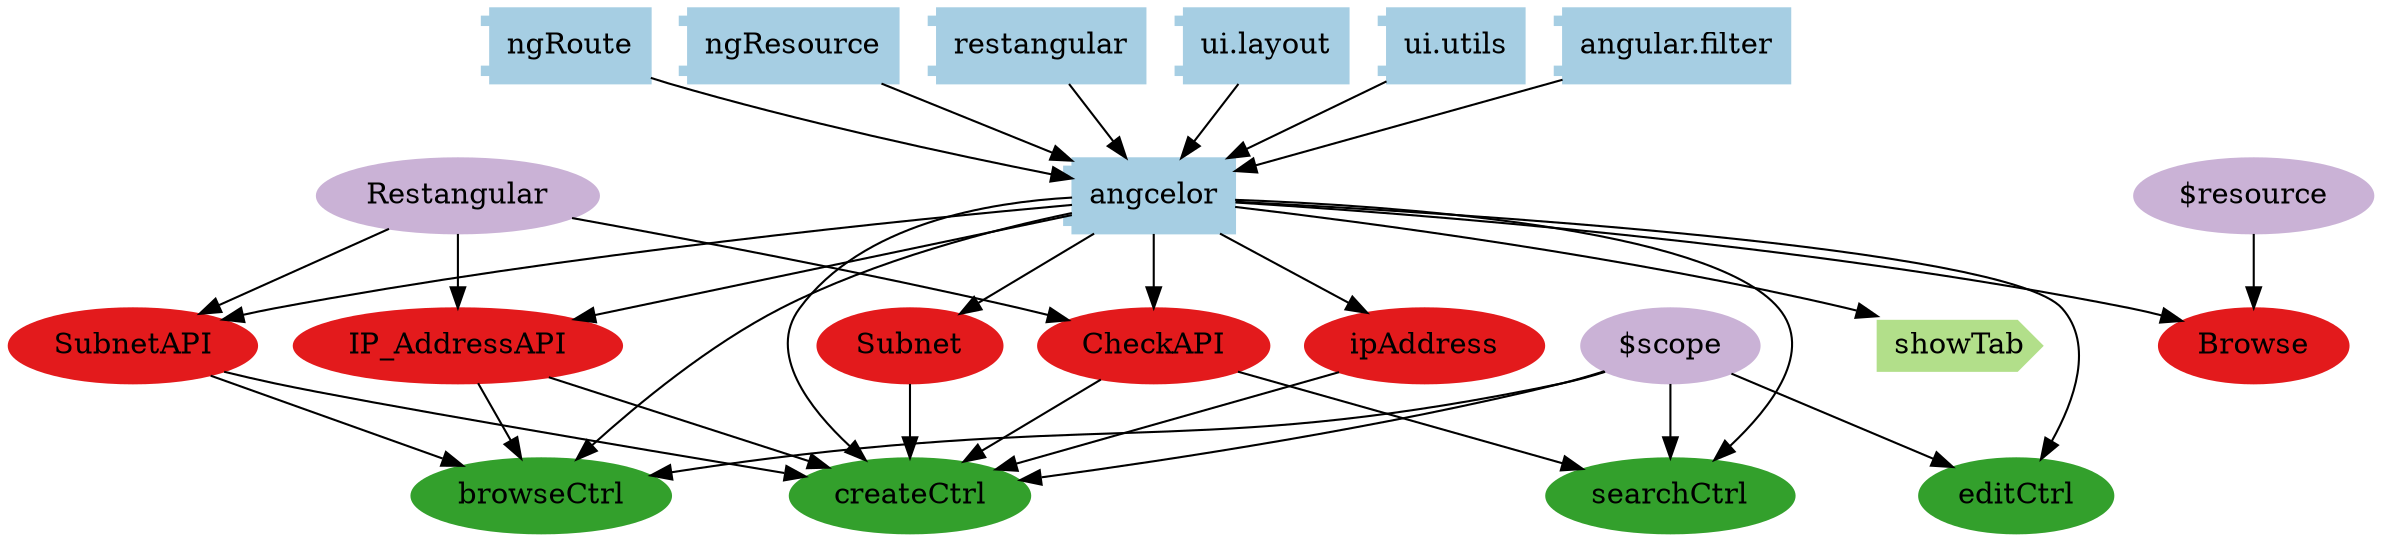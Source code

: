 digraph dependencies {
  node[shape="component",style="filled",colorscheme=paired12]


    node[shape="component"]
    "angcelor"[label="angcelor", color=1]

    
      "ngRoute"[label="ngRoute", color=1]
      "ngRoute" -> "angcelor"
    
      "ngResource"[label="ngResource", color=1]
      "ngResource" -> "angcelor"
    
      "restangular"[label="restangular", color=1]
      "restangular" -> "angcelor"
    
      "ui.layout"[label="ui.layout", color=1]
      "ui.layout" -> "angcelor"
    
      "ui.utils"[label="ui.utils", color=1]
      "ui.utils" -> "angcelor"
    
      "angular.filter"[label="angular.filter", color=1]
      "angular.filter" -> "angcelor"
    


    node[shape="ellipse"]
    


    
      "browseCtrl"[label="browseCtrl", color=4]
      "angcelor" -> "browseCtrl"
    
      "createCtrl"[label="createCtrl", color=4]
      "angcelor" -> "createCtrl"
    
      "editCtrl"[label="editCtrl", color=4]
      "angcelor" -> "editCtrl"
    
      "searchCtrl"[label="searchCtrl", color=4]
      "angcelor" -> "searchCtrl"
    

    

    
      "ipAddress"[label="ipAddress", color=6]
      "angcelor" -> "ipAddress"
    
      "Subnet"[label="Subnet", color=6]
      "angcelor" -> "Subnet"
    
      "Browse"[label="Browse", color=6]
      "angcelor" -> "Browse"
    
      "CheckAPI"[label="CheckAPI", color=6]
      "angcelor" -> "CheckAPI"
    
      "IP_AddressAPI"[label="IP_AddressAPI", color=6]
      "angcelor" -> "IP_AddressAPI"
    
      "SubnetAPI"[label="SubnetAPI", color=6]
      "angcelor" -> "SubnetAPI"
    

    node[shape="cds"]
    

    
      "showTab"[label="showTab", color=3]
      "angcelor" -> "showTab"
    









    node[shape="ellipse",style="filled", color=9]
    

    
      
    


    
      
        "$scope"[label="$scope"]
        "$scope" -> "browseCtrl"
      
        "SubnetAPI"[label="SubnetAPI"]
        "SubnetAPI" -> "browseCtrl"
      
        "IP_AddressAPI"[label="IP_AddressAPI"]
        "IP_AddressAPI" -> "browseCtrl"
      
    
      
        "$scope"[label="$scope"]
        "$scope" -> "createCtrl"
      
        "Subnet"[label="Subnet"]
        "Subnet" -> "createCtrl"
      
        "ipAddress"[label="ipAddress"]
        "ipAddress" -> "createCtrl"
      
        "SubnetAPI"[label="SubnetAPI"]
        "SubnetAPI" -> "createCtrl"
      
        "IP_AddressAPI"[label="IP_AddressAPI"]
        "IP_AddressAPI" -> "createCtrl"
      
        "CheckAPI"[label="CheckAPI"]
        "CheckAPI" -> "createCtrl"
      
    
      
        "$scope"[label="$scope"]
        "$scope" -> "editCtrl"
      
    
      
        "$scope"[label="$scope"]
        "$scope" -> "searchCtrl"
      
        "CheckAPI"[label="CheckAPI"]
        "CheckAPI" -> "searchCtrl"
      
    

    

    
      
    
      
    
      
        "$resource"[label="$resource"]
        "$resource" -> "Browse"
      
    
      
        "Restangular"[label="Restangular"]
        "Restangular" -> "CheckAPI"
      
    
      
        "Restangular"[label="Restangular"]
        "Restangular" -> "IP_AddressAPI"
      
    
      
        "Restangular"[label="Restangular"]
        "Restangular" -> "SubnetAPI"
      
    

    


}

